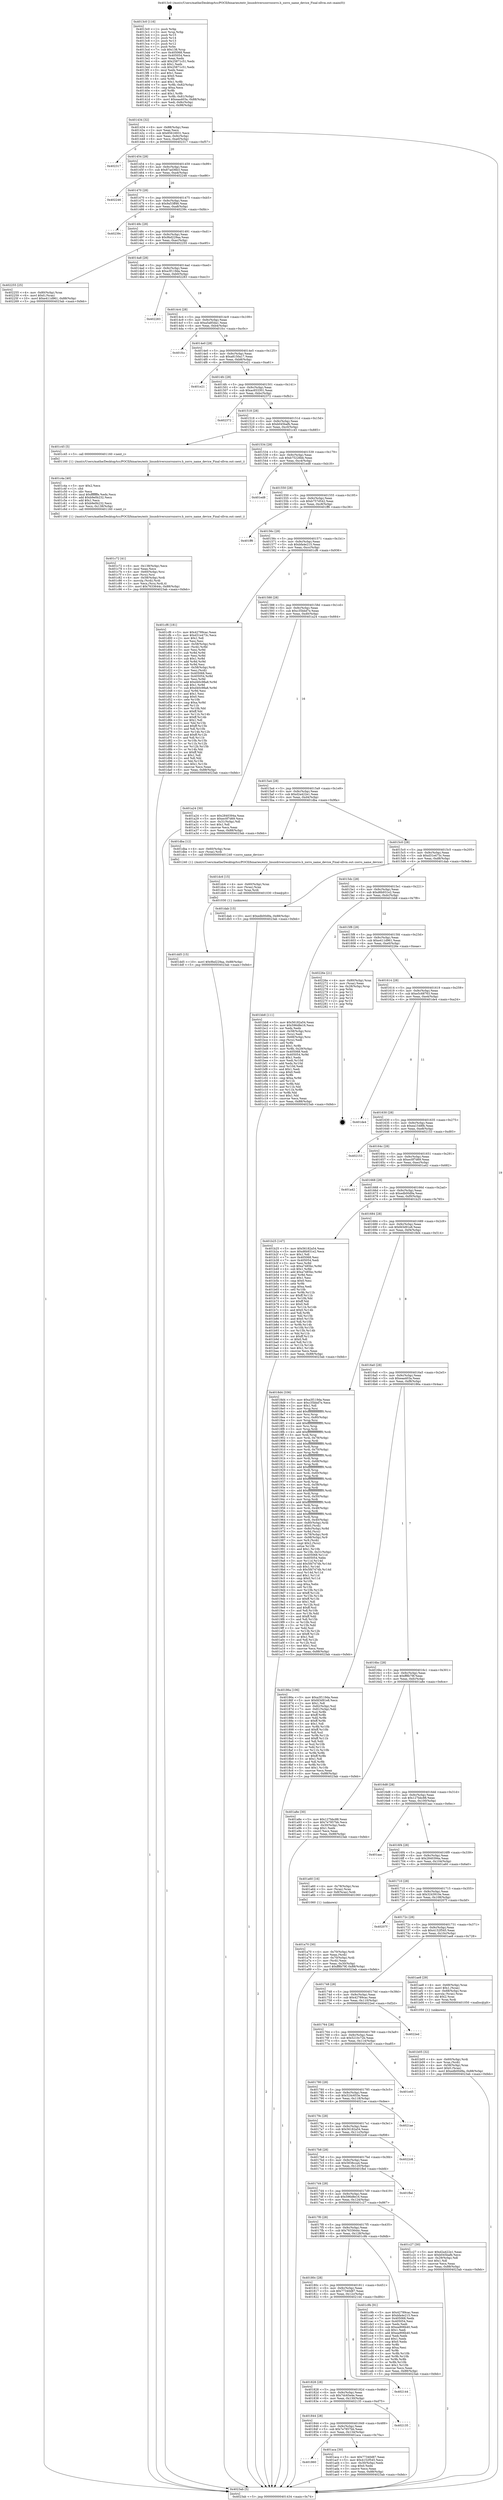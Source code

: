 digraph "0x4013c0" {
  label = "0x4013c0 (/mnt/c/Users/mathe/Desktop/tcc/POCII/binaries/extr_linuxdriverszorrozorro.h_zorro_name_device_Final-ollvm.out::main(0))"
  labelloc = "t"
  node[shape=record]

  Entry [label="",width=0.3,height=0.3,shape=circle,fillcolor=black,style=filled]
  "0x401434" [label="{
     0x401434 [32]\l
     | [instrs]\l
     &nbsp;&nbsp;0x401434 \<+6\>: mov -0x88(%rbp),%eax\l
     &nbsp;&nbsp;0x40143a \<+2\>: mov %eax,%ecx\l
     &nbsp;&nbsp;0x40143c \<+6\>: sub $0x85616931,%ecx\l
     &nbsp;&nbsp;0x401442 \<+6\>: mov %eax,-0x9c(%rbp)\l
     &nbsp;&nbsp;0x401448 \<+6\>: mov %ecx,-0xa0(%rbp)\l
     &nbsp;&nbsp;0x40144e \<+6\>: je 0000000000402317 \<main+0xf57\>\l
  }"]
  "0x402317" [label="{
     0x402317\l
  }", style=dashed]
  "0x401454" [label="{
     0x401454 [28]\l
     | [instrs]\l
     &nbsp;&nbsp;0x401454 \<+5\>: jmp 0000000000401459 \<main+0x99\>\l
     &nbsp;&nbsp;0x401459 \<+6\>: mov -0x9c(%rbp),%eax\l
     &nbsp;&nbsp;0x40145f \<+5\>: sub $0x87ad36b3,%eax\l
     &nbsp;&nbsp;0x401464 \<+6\>: mov %eax,-0xa4(%rbp)\l
     &nbsp;&nbsp;0x40146a \<+6\>: je 0000000000402246 \<main+0xe86\>\l
  }"]
  Exit [label="",width=0.3,height=0.3,shape=circle,fillcolor=black,style=filled,peripheries=2]
  "0x402246" [label="{
     0x402246\l
  }", style=dashed]
  "0x401470" [label="{
     0x401470 [28]\l
     | [instrs]\l
     &nbsp;&nbsp;0x401470 \<+5\>: jmp 0000000000401475 \<main+0xb5\>\l
     &nbsp;&nbsp;0x401475 \<+6\>: mov -0x9c(%rbp),%eax\l
     &nbsp;&nbsp;0x40147b \<+5\>: sub $0x9a53ff46,%eax\l
     &nbsp;&nbsp;0x401480 \<+6\>: mov %eax,-0xa8(%rbp)\l
     &nbsp;&nbsp;0x401486 \<+6\>: je 000000000040239c \<main+0xfdc\>\l
  }"]
  "0x401dd5" [label="{
     0x401dd5 [15]\l
     | [instrs]\l
     &nbsp;&nbsp;0x401dd5 \<+10\>: movl $0x9bd229aa,-0x88(%rbp)\l
     &nbsp;&nbsp;0x401ddf \<+5\>: jmp 00000000004023ab \<main+0xfeb\>\l
  }"]
  "0x40239c" [label="{
     0x40239c\l
  }", style=dashed]
  "0x40148c" [label="{
     0x40148c [28]\l
     | [instrs]\l
     &nbsp;&nbsp;0x40148c \<+5\>: jmp 0000000000401491 \<main+0xd1\>\l
     &nbsp;&nbsp;0x401491 \<+6\>: mov -0x9c(%rbp),%eax\l
     &nbsp;&nbsp;0x401497 \<+5\>: sub $0x9bd229aa,%eax\l
     &nbsp;&nbsp;0x40149c \<+6\>: mov %eax,-0xac(%rbp)\l
     &nbsp;&nbsp;0x4014a2 \<+6\>: je 0000000000402255 \<main+0xe95\>\l
  }"]
  "0x401dc6" [label="{
     0x401dc6 [15]\l
     | [instrs]\l
     &nbsp;&nbsp;0x401dc6 \<+4\>: mov -0x60(%rbp),%rax\l
     &nbsp;&nbsp;0x401dca \<+3\>: mov (%rax),%rax\l
     &nbsp;&nbsp;0x401dcd \<+3\>: mov %rax,%rdi\l
     &nbsp;&nbsp;0x401dd0 \<+5\>: call 0000000000401030 \<free@plt\>\l
     | [calls]\l
     &nbsp;&nbsp;0x401030 \{1\} (unknown)\l
  }"]
  "0x402255" [label="{
     0x402255 [25]\l
     | [instrs]\l
     &nbsp;&nbsp;0x402255 \<+4\>: mov -0x80(%rbp),%rax\l
     &nbsp;&nbsp;0x402259 \<+6\>: movl $0x0,(%rax)\l
     &nbsp;&nbsp;0x40225f \<+10\>: movl $0xe411d961,-0x88(%rbp)\l
     &nbsp;&nbsp;0x402269 \<+5\>: jmp 00000000004023ab \<main+0xfeb\>\l
  }"]
  "0x4014a8" [label="{
     0x4014a8 [28]\l
     | [instrs]\l
     &nbsp;&nbsp;0x4014a8 \<+5\>: jmp 00000000004014ad \<main+0xed\>\l
     &nbsp;&nbsp;0x4014ad \<+6\>: mov -0x9c(%rbp),%eax\l
     &nbsp;&nbsp;0x4014b3 \<+5\>: sub $0xa3f119da,%eax\l
     &nbsp;&nbsp;0x4014b8 \<+6\>: mov %eax,-0xb0(%rbp)\l
     &nbsp;&nbsp;0x4014be \<+6\>: je 0000000000402283 \<main+0xec3\>\l
  }"]
  "0x401c72" [label="{
     0x401c72 [41]\l
     | [instrs]\l
     &nbsp;&nbsp;0x401c72 \<+6\>: mov -0x138(%rbp),%ecx\l
     &nbsp;&nbsp;0x401c78 \<+3\>: imul %eax,%ecx\l
     &nbsp;&nbsp;0x401c7b \<+4\>: mov -0x60(%rbp),%rsi\l
     &nbsp;&nbsp;0x401c7f \<+3\>: mov (%rsi),%rsi\l
     &nbsp;&nbsp;0x401c82 \<+4\>: mov -0x58(%rbp),%rdi\l
     &nbsp;&nbsp;0x401c86 \<+3\>: movslq (%rdi),%rdi\l
     &nbsp;&nbsp;0x401c89 \<+3\>: mov %ecx,(%rsi,%rdi,4)\l
     &nbsp;&nbsp;0x401c8c \<+10\>: movl $0x7633644c,-0x88(%rbp)\l
     &nbsp;&nbsp;0x401c96 \<+5\>: jmp 00000000004023ab \<main+0xfeb\>\l
  }"]
  "0x402283" [label="{
     0x402283\l
  }", style=dashed]
  "0x4014c4" [label="{
     0x4014c4 [28]\l
     | [instrs]\l
     &nbsp;&nbsp;0x4014c4 \<+5\>: jmp 00000000004014c9 \<main+0x109\>\l
     &nbsp;&nbsp;0x4014c9 \<+6\>: mov -0x9c(%rbp),%eax\l
     &nbsp;&nbsp;0x4014cf \<+5\>: sub $0xa5a85da1,%eax\l
     &nbsp;&nbsp;0x4014d4 \<+6\>: mov %eax,-0xb4(%rbp)\l
     &nbsp;&nbsp;0x4014da \<+6\>: je 0000000000401fcc \<main+0xc0c\>\l
  }"]
  "0x401c4a" [label="{
     0x401c4a [40]\l
     | [instrs]\l
     &nbsp;&nbsp;0x401c4a \<+5\>: mov $0x2,%ecx\l
     &nbsp;&nbsp;0x401c4f \<+1\>: cltd\l
     &nbsp;&nbsp;0x401c50 \<+2\>: idiv %ecx\l
     &nbsp;&nbsp;0x401c52 \<+6\>: imul $0xfffffffe,%edx,%ecx\l
     &nbsp;&nbsp;0x401c58 \<+6\>: add $0xb9e0b232,%ecx\l
     &nbsp;&nbsp;0x401c5e \<+3\>: add $0x1,%ecx\l
     &nbsp;&nbsp;0x401c61 \<+6\>: sub $0xb9e0b232,%ecx\l
     &nbsp;&nbsp;0x401c67 \<+6\>: mov %ecx,-0x138(%rbp)\l
     &nbsp;&nbsp;0x401c6d \<+5\>: call 0000000000401160 \<next_i\>\l
     | [calls]\l
     &nbsp;&nbsp;0x401160 \{1\} (/mnt/c/Users/mathe/Desktop/tcc/POCII/binaries/extr_linuxdriverszorrozorro.h_zorro_name_device_Final-ollvm.out::next_i)\l
  }"]
  "0x401fcc" [label="{
     0x401fcc\l
  }", style=dashed]
  "0x4014e0" [label="{
     0x4014e0 [28]\l
     | [instrs]\l
     &nbsp;&nbsp;0x4014e0 \<+5\>: jmp 00000000004014e5 \<main+0x125\>\l
     &nbsp;&nbsp;0x4014e5 \<+6\>: mov -0x9c(%rbp),%eax\l
     &nbsp;&nbsp;0x4014eb \<+5\>: sub $0xa8150a17,%eax\l
     &nbsp;&nbsp;0x4014f0 \<+6\>: mov %eax,-0xb8(%rbp)\l
     &nbsp;&nbsp;0x4014f6 \<+6\>: je 0000000000401e21 \<main+0xa61\>\l
  }"]
  "0x401b05" [label="{
     0x401b05 [32]\l
     | [instrs]\l
     &nbsp;&nbsp;0x401b05 \<+4\>: mov -0x60(%rbp),%rdi\l
     &nbsp;&nbsp;0x401b09 \<+3\>: mov %rax,(%rdi)\l
     &nbsp;&nbsp;0x401b0c \<+4\>: mov -0x58(%rbp),%rax\l
     &nbsp;&nbsp;0x401b10 \<+6\>: movl $0x0,(%rax)\l
     &nbsp;&nbsp;0x401b16 \<+10\>: movl $0xedb00d9a,-0x88(%rbp)\l
     &nbsp;&nbsp;0x401b20 \<+5\>: jmp 00000000004023ab \<main+0xfeb\>\l
  }"]
  "0x401e21" [label="{
     0x401e21\l
  }", style=dashed]
  "0x4014fc" [label="{
     0x4014fc [28]\l
     | [instrs]\l
     &nbsp;&nbsp;0x4014fc \<+5\>: jmp 0000000000401501 \<main+0x141\>\l
     &nbsp;&nbsp;0x401501 \<+6\>: mov -0x9c(%rbp),%eax\l
     &nbsp;&nbsp;0x401507 \<+5\>: sub $0xac653301,%eax\l
     &nbsp;&nbsp;0x40150c \<+6\>: mov %eax,-0xbc(%rbp)\l
     &nbsp;&nbsp;0x401512 \<+6\>: je 0000000000402372 \<main+0xfb2\>\l
  }"]
  "0x401860" [label="{
     0x401860\l
  }", style=dashed]
  "0x402372" [label="{
     0x402372\l
  }", style=dashed]
  "0x401518" [label="{
     0x401518 [28]\l
     | [instrs]\l
     &nbsp;&nbsp;0x401518 \<+5\>: jmp 000000000040151d \<main+0x15d\>\l
     &nbsp;&nbsp;0x40151d \<+6\>: mov -0x9c(%rbp),%eax\l
     &nbsp;&nbsp;0x401523 \<+5\>: sub $0xb045bafb,%eax\l
     &nbsp;&nbsp;0x401528 \<+6\>: mov %eax,-0xc0(%rbp)\l
     &nbsp;&nbsp;0x40152e \<+6\>: je 0000000000401c45 \<main+0x885\>\l
  }"]
  "0x401aca" [label="{
     0x401aca [30]\l
     | [instrs]\l
     &nbsp;&nbsp;0x401aca \<+5\>: mov $0x77340d87,%eax\l
     &nbsp;&nbsp;0x401acf \<+5\>: mov $0x4152f545,%ecx\l
     &nbsp;&nbsp;0x401ad4 \<+3\>: mov -0x30(%rbp),%edx\l
     &nbsp;&nbsp;0x401ad7 \<+3\>: cmp $0x0,%edx\l
     &nbsp;&nbsp;0x401ada \<+3\>: cmove %ecx,%eax\l
     &nbsp;&nbsp;0x401add \<+6\>: mov %eax,-0x88(%rbp)\l
     &nbsp;&nbsp;0x401ae3 \<+5\>: jmp 00000000004023ab \<main+0xfeb\>\l
  }"]
  "0x401c45" [label="{
     0x401c45 [5]\l
     | [instrs]\l
     &nbsp;&nbsp;0x401c45 \<+5\>: call 0000000000401160 \<next_i\>\l
     | [calls]\l
     &nbsp;&nbsp;0x401160 \{1\} (/mnt/c/Users/mathe/Desktop/tcc/POCII/binaries/extr_linuxdriverszorrozorro.h_zorro_name_device_Final-ollvm.out::next_i)\l
  }"]
  "0x401534" [label="{
     0x401534 [28]\l
     | [instrs]\l
     &nbsp;&nbsp;0x401534 \<+5\>: jmp 0000000000401539 \<main+0x179\>\l
     &nbsp;&nbsp;0x401539 \<+6\>: mov -0x9c(%rbp),%eax\l
     &nbsp;&nbsp;0x40153f \<+5\>: sub $0xb75226bb,%eax\l
     &nbsp;&nbsp;0x401544 \<+6\>: mov %eax,-0xc4(%rbp)\l
     &nbsp;&nbsp;0x40154a \<+6\>: je 0000000000401ed8 \<main+0xb18\>\l
  }"]
  "0x401844" [label="{
     0x401844 [28]\l
     | [instrs]\l
     &nbsp;&nbsp;0x401844 \<+5\>: jmp 0000000000401849 \<main+0x489\>\l
     &nbsp;&nbsp;0x401849 \<+6\>: mov -0x9c(%rbp),%eax\l
     &nbsp;&nbsp;0x40184f \<+5\>: sub $0x7e7857bb,%eax\l
     &nbsp;&nbsp;0x401854 \<+6\>: mov %eax,-0x134(%rbp)\l
     &nbsp;&nbsp;0x40185a \<+6\>: je 0000000000401aca \<main+0x70a\>\l
  }"]
  "0x401ed8" [label="{
     0x401ed8\l
  }", style=dashed]
  "0x401550" [label="{
     0x401550 [28]\l
     | [instrs]\l
     &nbsp;&nbsp;0x401550 \<+5\>: jmp 0000000000401555 \<main+0x195\>\l
     &nbsp;&nbsp;0x401555 \<+6\>: mov -0x9c(%rbp),%eax\l
     &nbsp;&nbsp;0x40155b \<+5\>: sub $0xb757d542,%eax\l
     &nbsp;&nbsp;0x401560 \<+6\>: mov %eax,-0xc8(%rbp)\l
     &nbsp;&nbsp;0x401566 \<+6\>: je 0000000000401ff6 \<main+0xc36\>\l
  }"]
  "0x402135" [label="{
     0x402135\l
  }", style=dashed]
  "0x401ff6" [label="{
     0x401ff6\l
  }", style=dashed]
  "0x40156c" [label="{
     0x40156c [28]\l
     | [instrs]\l
     &nbsp;&nbsp;0x40156c \<+5\>: jmp 0000000000401571 \<main+0x1b1\>\l
     &nbsp;&nbsp;0x401571 \<+6\>: mov -0x9c(%rbp),%eax\l
     &nbsp;&nbsp;0x401577 \<+5\>: sub $0xbfa4e215,%eax\l
     &nbsp;&nbsp;0x40157c \<+6\>: mov %eax,-0xcc(%rbp)\l
     &nbsp;&nbsp;0x401582 \<+6\>: je 0000000000401cf6 \<main+0x936\>\l
  }"]
  "0x401828" [label="{
     0x401828 [28]\l
     | [instrs]\l
     &nbsp;&nbsp;0x401828 \<+5\>: jmp 000000000040182d \<main+0x46d\>\l
     &nbsp;&nbsp;0x40182d \<+6\>: mov -0x9c(%rbp),%eax\l
     &nbsp;&nbsp;0x401833 \<+5\>: sub $0x7dc65e4e,%eax\l
     &nbsp;&nbsp;0x401838 \<+6\>: mov %eax,-0x130(%rbp)\l
     &nbsp;&nbsp;0x40183e \<+6\>: je 0000000000402135 \<main+0xd75\>\l
  }"]
  "0x401cf6" [label="{
     0x401cf6 [181]\l
     | [instrs]\l
     &nbsp;&nbsp;0x401cf6 \<+5\>: mov $0x42789cac,%eax\l
     &nbsp;&nbsp;0x401cfb \<+5\>: mov $0xd31e473c,%ecx\l
     &nbsp;&nbsp;0x401d00 \<+2\>: mov $0x1,%dl\l
     &nbsp;&nbsp;0x401d02 \<+2\>: xor %esi,%esi\l
     &nbsp;&nbsp;0x401d04 \<+4\>: mov -0x58(%rbp),%rdi\l
     &nbsp;&nbsp;0x401d08 \<+3\>: mov (%rdi),%r8d\l
     &nbsp;&nbsp;0x401d0b \<+3\>: mov %esi,%r9d\l
     &nbsp;&nbsp;0x401d0e \<+3\>: sub %r8d,%r9d\l
     &nbsp;&nbsp;0x401d11 \<+3\>: mov %esi,%r8d\l
     &nbsp;&nbsp;0x401d14 \<+4\>: sub $0x1,%r8d\l
     &nbsp;&nbsp;0x401d18 \<+3\>: add %r8d,%r9d\l
     &nbsp;&nbsp;0x401d1b \<+3\>: sub %r9d,%esi\l
     &nbsp;&nbsp;0x401d1e \<+4\>: mov -0x58(%rbp),%rdi\l
     &nbsp;&nbsp;0x401d22 \<+2\>: mov %esi,(%rdi)\l
     &nbsp;&nbsp;0x401d24 \<+7\>: mov 0x405068,%esi\l
     &nbsp;&nbsp;0x401d2b \<+8\>: mov 0x405054,%r8d\l
     &nbsp;&nbsp;0x401d33 \<+3\>: mov %esi,%r9d\l
     &nbsp;&nbsp;0x401d36 \<+7\>: add $0xd40c98a8,%r9d\l
     &nbsp;&nbsp;0x401d3d \<+4\>: sub $0x1,%r9d\l
     &nbsp;&nbsp;0x401d41 \<+7\>: sub $0xd40c98a8,%r9d\l
     &nbsp;&nbsp;0x401d48 \<+4\>: imul %r9d,%esi\l
     &nbsp;&nbsp;0x401d4c \<+3\>: and $0x1,%esi\l
     &nbsp;&nbsp;0x401d4f \<+3\>: cmp $0x0,%esi\l
     &nbsp;&nbsp;0x401d52 \<+4\>: sete %r10b\l
     &nbsp;&nbsp;0x401d56 \<+4\>: cmp $0xa,%r8d\l
     &nbsp;&nbsp;0x401d5a \<+4\>: setl %r11b\l
     &nbsp;&nbsp;0x401d5e \<+3\>: mov %r10b,%bl\l
     &nbsp;&nbsp;0x401d61 \<+3\>: xor $0xff,%bl\l
     &nbsp;&nbsp;0x401d64 \<+3\>: mov %r11b,%r14b\l
     &nbsp;&nbsp;0x401d67 \<+4\>: xor $0xff,%r14b\l
     &nbsp;&nbsp;0x401d6b \<+3\>: xor $0x1,%dl\l
     &nbsp;&nbsp;0x401d6e \<+3\>: mov %bl,%r15b\l
     &nbsp;&nbsp;0x401d71 \<+4\>: and $0xff,%r15b\l
     &nbsp;&nbsp;0x401d75 \<+3\>: and %dl,%r10b\l
     &nbsp;&nbsp;0x401d78 \<+3\>: mov %r14b,%r12b\l
     &nbsp;&nbsp;0x401d7b \<+4\>: and $0xff,%r12b\l
     &nbsp;&nbsp;0x401d7f \<+3\>: and %dl,%r11b\l
     &nbsp;&nbsp;0x401d82 \<+3\>: or %r10b,%r15b\l
     &nbsp;&nbsp;0x401d85 \<+3\>: or %r11b,%r12b\l
     &nbsp;&nbsp;0x401d88 \<+3\>: xor %r12b,%r15b\l
     &nbsp;&nbsp;0x401d8b \<+3\>: or %r14b,%bl\l
     &nbsp;&nbsp;0x401d8e \<+3\>: xor $0xff,%bl\l
     &nbsp;&nbsp;0x401d91 \<+3\>: or $0x1,%dl\l
     &nbsp;&nbsp;0x401d94 \<+2\>: and %dl,%bl\l
     &nbsp;&nbsp;0x401d96 \<+3\>: or %bl,%r15b\l
     &nbsp;&nbsp;0x401d99 \<+4\>: test $0x1,%r15b\l
     &nbsp;&nbsp;0x401d9d \<+3\>: cmovne %ecx,%eax\l
     &nbsp;&nbsp;0x401da0 \<+6\>: mov %eax,-0x88(%rbp)\l
     &nbsp;&nbsp;0x401da6 \<+5\>: jmp 00000000004023ab \<main+0xfeb\>\l
  }"]
  "0x401588" [label="{
     0x401588 [28]\l
     | [instrs]\l
     &nbsp;&nbsp;0x401588 \<+5\>: jmp 000000000040158d \<main+0x1cd\>\l
     &nbsp;&nbsp;0x40158d \<+6\>: mov -0x9c(%rbp),%eax\l
     &nbsp;&nbsp;0x401593 \<+5\>: sub $0xc35bbd7e,%eax\l
     &nbsp;&nbsp;0x401598 \<+6\>: mov %eax,-0xd0(%rbp)\l
     &nbsp;&nbsp;0x40159e \<+6\>: je 0000000000401a24 \<main+0x664\>\l
  }"]
  "0x402144" [label="{
     0x402144\l
  }", style=dashed]
  "0x401a24" [label="{
     0x401a24 [30]\l
     | [instrs]\l
     &nbsp;&nbsp;0x401a24 \<+5\>: mov $0x2840394a,%eax\l
     &nbsp;&nbsp;0x401a29 \<+5\>: mov $0xec0f7d69,%ecx\l
     &nbsp;&nbsp;0x401a2e \<+3\>: mov -0x31(%rbp),%dl\l
     &nbsp;&nbsp;0x401a31 \<+3\>: test $0x1,%dl\l
     &nbsp;&nbsp;0x401a34 \<+3\>: cmovne %ecx,%eax\l
     &nbsp;&nbsp;0x401a37 \<+6\>: mov %eax,-0x88(%rbp)\l
     &nbsp;&nbsp;0x401a3d \<+5\>: jmp 00000000004023ab \<main+0xfeb\>\l
  }"]
  "0x4015a4" [label="{
     0x4015a4 [28]\l
     | [instrs]\l
     &nbsp;&nbsp;0x4015a4 \<+5\>: jmp 00000000004015a9 \<main+0x1e9\>\l
     &nbsp;&nbsp;0x4015a9 \<+6\>: mov -0x9c(%rbp),%eax\l
     &nbsp;&nbsp;0x4015af \<+5\>: sub $0xd2a422e1,%eax\l
     &nbsp;&nbsp;0x4015b4 \<+6\>: mov %eax,-0xd4(%rbp)\l
     &nbsp;&nbsp;0x4015ba \<+6\>: je 0000000000401dba \<main+0x9fa\>\l
  }"]
  "0x40180c" [label="{
     0x40180c [28]\l
     | [instrs]\l
     &nbsp;&nbsp;0x40180c \<+5\>: jmp 0000000000401811 \<main+0x451\>\l
     &nbsp;&nbsp;0x401811 \<+6\>: mov -0x9c(%rbp),%eax\l
     &nbsp;&nbsp;0x401817 \<+5\>: sub $0x77340d87,%eax\l
     &nbsp;&nbsp;0x40181c \<+6\>: mov %eax,-0x12c(%rbp)\l
     &nbsp;&nbsp;0x401822 \<+6\>: je 0000000000402144 \<main+0xd84\>\l
  }"]
  "0x401dba" [label="{
     0x401dba [12]\l
     | [instrs]\l
     &nbsp;&nbsp;0x401dba \<+4\>: mov -0x60(%rbp),%rax\l
     &nbsp;&nbsp;0x401dbe \<+3\>: mov (%rax),%rdi\l
     &nbsp;&nbsp;0x401dc1 \<+5\>: call 0000000000401240 \<zorro_name_device\>\l
     | [calls]\l
     &nbsp;&nbsp;0x401240 \{1\} (/mnt/c/Users/mathe/Desktop/tcc/POCII/binaries/extr_linuxdriverszorrozorro.h_zorro_name_device_Final-ollvm.out::zorro_name_device)\l
  }"]
  "0x4015c0" [label="{
     0x4015c0 [28]\l
     | [instrs]\l
     &nbsp;&nbsp;0x4015c0 \<+5\>: jmp 00000000004015c5 \<main+0x205\>\l
     &nbsp;&nbsp;0x4015c5 \<+6\>: mov -0x9c(%rbp),%eax\l
     &nbsp;&nbsp;0x4015cb \<+5\>: sub $0xd31e473c,%eax\l
     &nbsp;&nbsp;0x4015d0 \<+6\>: mov %eax,-0xd8(%rbp)\l
     &nbsp;&nbsp;0x4015d6 \<+6\>: je 0000000000401dab \<main+0x9eb\>\l
  }"]
  "0x401c9b" [label="{
     0x401c9b [91]\l
     | [instrs]\l
     &nbsp;&nbsp;0x401c9b \<+5\>: mov $0x42789cac,%eax\l
     &nbsp;&nbsp;0x401ca0 \<+5\>: mov $0xbfa4e215,%ecx\l
     &nbsp;&nbsp;0x401ca5 \<+7\>: mov 0x405068,%edx\l
     &nbsp;&nbsp;0x401cac \<+7\>: mov 0x405054,%esi\l
     &nbsp;&nbsp;0x401cb3 \<+2\>: mov %edx,%edi\l
     &nbsp;&nbsp;0x401cb5 \<+6\>: sub $0xea906b40,%edi\l
     &nbsp;&nbsp;0x401cbb \<+3\>: sub $0x1,%edi\l
     &nbsp;&nbsp;0x401cbe \<+6\>: add $0xea906b40,%edi\l
     &nbsp;&nbsp;0x401cc4 \<+3\>: imul %edi,%edx\l
     &nbsp;&nbsp;0x401cc7 \<+3\>: and $0x1,%edx\l
     &nbsp;&nbsp;0x401cca \<+3\>: cmp $0x0,%edx\l
     &nbsp;&nbsp;0x401ccd \<+4\>: sete %r8b\l
     &nbsp;&nbsp;0x401cd1 \<+3\>: cmp $0xa,%esi\l
     &nbsp;&nbsp;0x401cd4 \<+4\>: setl %r9b\l
     &nbsp;&nbsp;0x401cd8 \<+3\>: mov %r8b,%r10b\l
     &nbsp;&nbsp;0x401cdb \<+3\>: and %r9b,%r10b\l
     &nbsp;&nbsp;0x401cde \<+3\>: xor %r9b,%r8b\l
     &nbsp;&nbsp;0x401ce1 \<+3\>: or %r8b,%r10b\l
     &nbsp;&nbsp;0x401ce4 \<+4\>: test $0x1,%r10b\l
     &nbsp;&nbsp;0x401ce8 \<+3\>: cmovne %ecx,%eax\l
     &nbsp;&nbsp;0x401ceb \<+6\>: mov %eax,-0x88(%rbp)\l
     &nbsp;&nbsp;0x401cf1 \<+5\>: jmp 00000000004023ab \<main+0xfeb\>\l
  }"]
  "0x401dab" [label="{
     0x401dab [15]\l
     | [instrs]\l
     &nbsp;&nbsp;0x401dab \<+10\>: movl $0xedb00d9a,-0x88(%rbp)\l
     &nbsp;&nbsp;0x401db5 \<+5\>: jmp 00000000004023ab \<main+0xfeb\>\l
  }"]
  "0x4015dc" [label="{
     0x4015dc [28]\l
     | [instrs]\l
     &nbsp;&nbsp;0x4015dc \<+5\>: jmp 00000000004015e1 \<main+0x221\>\l
     &nbsp;&nbsp;0x4015e1 \<+6\>: mov -0x9c(%rbp),%eax\l
     &nbsp;&nbsp;0x4015e7 \<+5\>: sub $0xd6b931e2,%eax\l
     &nbsp;&nbsp;0x4015ec \<+6\>: mov %eax,-0xdc(%rbp)\l
     &nbsp;&nbsp;0x4015f2 \<+6\>: je 0000000000401bb8 \<main+0x7f8\>\l
  }"]
  "0x4017f0" [label="{
     0x4017f0 [28]\l
     | [instrs]\l
     &nbsp;&nbsp;0x4017f0 \<+5\>: jmp 00000000004017f5 \<main+0x435\>\l
     &nbsp;&nbsp;0x4017f5 \<+6\>: mov -0x9c(%rbp),%eax\l
     &nbsp;&nbsp;0x4017fb \<+5\>: sub $0x7633644c,%eax\l
     &nbsp;&nbsp;0x401800 \<+6\>: mov %eax,-0x128(%rbp)\l
     &nbsp;&nbsp;0x401806 \<+6\>: je 0000000000401c9b \<main+0x8db\>\l
  }"]
  "0x401bb8" [label="{
     0x401bb8 [111]\l
     | [instrs]\l
     &nbsp;&nbsp;0x401bb8 \<+5\>: mov $0x56182a54,%eax\l
     &nbsp;&nbsp;0x401bbd \<+5\>: mov $0x596d8e16,%ecx\l
     &nbsp;&nbsp;0x401bc2 \<+2\>: xor %edx,%edx\l
     &nbsp;&nbsp;0x401bc4 \<+4\>: mov -0x58(%rbp),%rsi\l
     &nbsp;&nbsp;0x401bc8 \<+2\>: mov (%rsi),%edi\l
     &nbsp;&nbsp;0x401bca \<+4\>: mov -0x68(%rbp),%rsi\l
     &nbsp;&nbsp;0x401bce \<+2\>: cmp (%rsi),%edi\l
     &nbsp;&nbsp;0x401bd0 \<+4\>: setl %r8b\l
     &nbsp;&nbsp;0x401bd4 \<+4\>: and $0x1,%r8b\l
     &nbsp;&nbsp;0x401bd8 \<+4\>: mov %r8b,-0x29(%rbp)\l
     &nbsp;&nbsp;0x401bdc \<+7\>: mov 0x405068,%edi\l
     &nbsp;&nbsp;0x401be3 \<+8\>: mov 0x405054,%r9d\l
     &nbsp;&nbsp;0x401beb \<+3\>: sub $0x1,%edx\l
     &nbsp;&nbsp;0x401bee \<+3\>: mov %edi,%r10d\l
     &nbsp;&nbsp;0x401bf1 \<+3\>: add %edx,%r10d\l
     &nbsp;&nbsp;0x401bf4 \<+4\>: imul %r10d,%edi\l
     &nbsp;&nbsp;0x401bf8 \<+3\>: and $0x1,%edi\l
     &nbsp;&nbsp;0x401bfb \<+3\>: cmp $0x0,%edi\l
     &nbsp;&nbsp;0x401bfe \<+4\>: sete %r8b\l
     &nbsp;&nbsp;0x401c02 \<+4\>: cmp $0xa,%r9d\l
     &nbsp;&nbsp;0x401c06 \<+4\>: setl %r11b\l
     &nbsp;&nbsp;0x401c0a \<+3\>: mov %r8b,%bl\l
     &nbsp;&nbsp;0x401c0d \<+3\>: and %r11b,%bl\l
     &nbsp;&nbsp;0x401c10 \<+3\>: xor %r11b,%r8b\l
     &nbsp;&nbsp;0x401c13 \<+3\>: or %r8b,%bl\l
     &nbsp;&nbsp;0x401c16 \<+3\>: test $0x1,%bl\l
     &nbsp;&nbsp;0x401c19 \<+3\>: cmovne %ecx,%eax\l
     &nbsp;&nbsp;0x401c1c \<+6\>: mov %eax,-0x88(%rbp)\l
     &nbsp;&nbsp;0x401c22 \<+5\>: jmp 00000000004023ab \<main+0xfeb\>\l
  }"]
  "0x4015f8" [label="{
     0x4015f8 [28]\l
     | [instrs]\l
     &nbsp;&nbsp;0x4015f8 \<+5\>: jmp 00000000004015fd \<main+0x23d\>\l
     &nbsp;&nbsp;0x4015fd \<+6\>: mov -0x9c(%rbp),%eax\l
     &nbsp;&nbsp;0x401603 \<+5\>: sub $0xe411d961,%eax\l
     &nbsp;&nbsp;0x401608 \<+6\>: mov %eax,-0xe0(%rbp)\l
     &nbsp;&nbsp;0x40160e \<+6\>: je 000000000040226e \<main+0xeae\>\l
  }"]
  "0x401c27" [label="{
     0x401c27 [30]\l
     | [instrs]\l
     &nbsp;&nbsp;0x401c27 \<+5\>: mov $0xd2a422e1,%eax\l
     &nbsp;&nbsp;0x401c2c \<+5\>: mov $0xb045bafb,%ecx\l
     &nbsp;&nbsp;0x401c31 \<+3\>: mov -0x29(%rbp),%dl\l
     &nbsp;&nbsp;0x401c34 \<+3\>: test $0x1,%dl\l
     &nbsp;&nbsp;0x401c37 \<+3\>: cmovne %ecx,%eax\l
     &nbsp;&nbsp;0x401c3a \<+6\>: mov %eax,-0x88(%rbp)\l
     &nbsp;&nbsp;0x401c40 \<+5\>: jmp 00000000004023ab \<main+0xfeb\>\l
  }"]
  "0x40226e" [label="{
     0x40226e [21]\l
     | [instrs]\l
     &nbsp;&nbsp;0x40226e \<+4\>: mov -0x80(%rbp),%rax\l
     &nbsp;&nbsp;0x402272 \<+2\>: mov (%rax),%eax\l
     &nbsp;&nbsp;0x402274 \<+4\>: lea -0x28(%rbp),%rsp\l
     &nbsp;&nbsp;0x402278 \<+1\>: pop %rbx\l
     &nbsp;&nbsp;0x402279 \<+2\>: pop %r12\l
     &nbsp;&nbsp;0x40227b \<+2\>: pop %r13\l
     &nbsp;&nbsp;0x40227d \<+2\>: pop %r14\l
     &nbsp;&nbsp;0x40227f \<+2\>: pop %r15\l
     &nbsp;&nbsp;0x402281 \<+1\>: pop %rbp\l
     &nbsp;&nbsp;0x402282 \<+1\>: ret\l
  }"]
  "0x401614" [label="{
     0x401614 [28]\l
     | [instrs]\l
     &nbsp;&nbsp;0x401614 \<+5\>: jmp 0000000000401619 \<main+0x259\>\l
     &nbsp;&nbsp;0x401619 \<+6\>: mov -0x9c(%rbp),%eax\l
     &nbsp;&nbsp;0x40161f \<+5\>: sub $0xe5c68763,%eax\l
     &nbsp;&nbsp;0x401624 \<+6\>: mov %eax,-0xe4(%rbp)\l
     &nbsp;&nbsp;0x40162a \<+6\>: je 0000000000401de4 \<main+0xa24\>\l
  }"]
  "0x4017d4" [label="{
     0x4017d4 [28]\l
     | [instrs]\l
     &nbsp;&nbsp;0x4017d4 \<+5\>: jmp 00000000004017d9 \<main+0x419\>\l
     &nbsp;&nbsp;0x4017d9 \<+6\>: mov -0x9c(%rbp),%eax\l
     &nbsp;&nbsp;0x4017df \<+5\>: sub $0x596d8e16,%eax\l
     &nbsp;&nbsp;0x4017e4 \<+6\>: mov %eax,-0x124(%rbp)\l
     &nbsp;&nbsp;0x4017ea \<+6\>: je 0000000000401c27 \<main+0x867\>\l
  }"]
  "0x401de4" [label="{
     0x401de4\l
  }", style=dashed]
  "0x401630" [label="{
     0x401630 [28]\l
     | [instrs]\l
     &nbsp;&nbsp;0x401630 \<+5\>: jmp 0000000000401635 \<main+0x275\>\l
     &nbsp;&nbsp;0x401635 \<+6\>: mov -0x9c(%rbp),%eax\l
     &nbsp;&nbsp;0x40163b \<+5\>: sub $0xea1548fb,%eax\l
     &nbsp;&nbsp;0x401640 \<+6\>: mov %eax,-0xe8(%rbp)\l
     &nbsp;&nbsp;0x401646 \<+6\>: je 0000000000402153 \<main+0xd93\>\l
  }"]
  "0x401fbd" [label="{
     0x401fbd\l
  }", style=dashed]
  "0x402153" [label="{
     0x402153\l
  }", style=dashed]
  "0x40164c" [label="{
     0x40164c [28]\l
     | [instrs]\l
     &nbsp;&nbsp;0x40164c \<+5\>: jmp 0000000000401651 \<main+0x291\>\l
     &nbsp;&nbsp;0x401651 \<+6\>: mov -0x9c(%rbp),%eax\l
     &nbsp;&nbsp;0x401657 \<+5\>: sub $0xec0f7d69,%eax\l
     &nbsp;&nbsp;0x40165c \<+6\>: mov %eax,-0xec(%rbp)\l
     &nbsp;&nbsp;0x401662 \<+6\>: je 0000000000401a42 \<main+0x682\>\l
  }"]
  "0x4017b8" [label="{
     0x4017b8 [28]\l
     | [instrs]\l
     &nbsp;&nbsp;0x4017b8 \<+5\>: jmp 00000000004017bd \<main+0x3fd\>\l
     &nbsp;&nbsp;0x4017bd \<+6\>: mov -0x9c(%rbp),%eax\l
     &nbsp;&nbsp;0x4017c3 \<+5\>: sub $0x5838cca4,%eax\l
     &nbsp;&nbsp;0x4017c8 \<+6\>: mov %eax,-0x120(%rbp)\l
     &nbsp;&nbsp;0x4017ce \<+6\>: je 0000000000401fbd \<main+0xbfd\>\l
  }"]
  "0x401a42" [label="{
     0x401a42\l
  }", style=dashed]
  "0x401668" [label="{
     0x401668 [28]\l
     | [instrs]\l
     &nbsp;&nbsp;0x401668 \<+5\>: jmp 000000000040166d \<main+0x2ad\>\l
     &nbsp;&nbsp;0x40166d \<+6\>: mov -0x9c(%rbp),%eax\l
     &nbsp;&nbsp;0x401673 \<+5\>: sub $0xedb00d9a,%eax\l
     &nbsp;&nbsp;0x401678 \<+6\>: mov %eax,-0xf0(%rbp)\l
     &nbsp;&nbsp;0x40167e \<+6\>: je 0000000000401b25 \<main+0x765\>\l
  }"]
  "0x4022c8" [label="{
     0x4022c8\l
  }", style=dashed]
  "0x401b25" [label="{
     0x401b25 [147]\l
     | [instrs]\l
     &nbsp;&nbsp;0x401b25 \<+5\>: mov $0x56182a54,%eax\l
     &nbsp;&nbsp;0x401b2a \<+5\>: mov $0xd6b931e2,%ecx\l
     &nbsp;&nbsp;0x401b2f \<+2\>: mov $0x1,%dl\l
     &nbsp;&nbsp;0x401b31 \<+7\>: mov 0x405068,%esi\l
     &nbsp;&nbsp;0x401b38 \<+7\>: mov 0x405054,%edi\l
     &nbsp;&nbsp;0x401b3f \<+3\>: mov %esi,%r8d\l
     &nbsp;&nbsp;0x401b42 \<+7\>: sub $0xa7485bc,%r8d\l
     &nbsp;&nbsp;0x401b49 \<+4\>: sub $0x1,%r8d\l
     &nbsp;&nbsp;0x401b4d \<+7\>: add $0xa7485bc,%r8d\l
     &nbsp;&nbsp;0x401b54 \<+4\>: imul %r8d,%esi\l
     &nbsp;&nbsp;0x401b58 \<+3\>: and $0x1,%esi\l
     &nbsp;&nbsp;0x401b5b \<+3\>: cmp $0x0,%esi\l
     &nbsp;&nbsp;0x401b5e \<+4\>: sete %r9b\l
     &nbsp;&nbsp;0x401b62 \<+3\>: cmp $0xa,%edi\l
     &nbsp;&nbsp;0x401b65 \<+4\>: setl %r10b\l
     &nbsp;&nbsp;0x401b69 \<+3\>: mov %r9b,%r11b\l
     &nbsp;&nbsp;0x401b6c \<+4\>: xor $0xff,%r11b\l
     &nbsp;&nbsp;0x401b70 \<+3\>: mov %r10b,%bl\l
     &nbsp;&nbsp;0x401b73 \<+3\>: xor $0xff,%bl\l
     &nbsp;&nbsp;0x401b76 \<+3\>: xor $0x0,%dl\l
     &nbsp;&nbsp;0x401b79 \<+3\>: mov %r11b,%r14b\l
     &nbsp;&nbsp;0x401b7c \<+4\>: and $0x0,%r14b\l
     &nbsp;&nbsp;0x401b80 \<+3\>: and %dl,%r9b\l
     &nbsp;&nbsp;0x401b83 \<+3\>: mov %bl,%r15b\l
     &nbsp;&nbsp;0x401b86 \<+4\>: and $0x0,%r15b\l
     &nbsp;&nbsp;0x401b8a \<+3\>: and %dl,%r10b\l
     &nbsp;&nbsp;0x401b8d \<+3\>: or %r9b,%r14b\l
     &nbsp;&nbsp;0x401b90 \<+3\>: or %r10b,%r15b\l
     &nbsp;&nbsp;0x401b93 \<+3\>: xor %r15b,%r14b\l
     &nbsp;&nbsp;0x401b96 \<+3\>: or %bl,%r11b\l
     &nbsp;&nbsp;0x401b99 \<+4\>: xor $0xff,%r11b\l
     &nbsp;&nbsp;0x401b9d \<+3\>: or $0x0,%dl\l
     &nbsp;&nbsp;0x401ba0 \<+3\>: and %dl,%r11b\l
     &nbsp;&nbsp;0x401ba3 \<+3\>: or %r11b,%r14b\l
     &nbsp;&nbsp;0x401ba6 \<+4\>: test $0x1,%r14b\l
     &nbsp;&nbsp;0x401baa \<+3\>: cmovne %ecx,%eax\l
     &nbsp;&nbsp;0x401bad \<+6\>: mov %eax,-0x88(%rbp)\l
     &nbsp;&nbsp;0x401bb3 \<+5\>: jmp 00000000004023ab \<main+0xfeb\>\l
  }"]
  "0x401684" [label="{
     0x401684 [28]\l
     | [instrs]\l
     &nbsp;&nbsp;0x401684 \<+5\>: jmp 0000000000401689 \<main+0x2c9\>\l
     &nbsp;&nbsp;0x401689 \<+6\>: mov -0x9c(%rbp),%eax\l
     &nbsp;&nbsp;0x40168f \<+5\>: sub $0xfd3d91e8,%eax\l
     &nbsp;&nbsp;0x401694 \<+6\>: mov %eax,-0xf4(%rbp)\l
     &nbsp;&nbsp;0x40169a \<+6\>: je 00000000004018d4 \<main+0x514\>\l
  }"]
  "0x40179c" [label="{
     0x40179c [28]\l
     | [instrs]\l
     &nbsp;&nbsp;0x40179c \<+5\>: jmp 00000000004017a1 \<main+0x3e1\>\l
     &nbsp;&nbsp;0x4017a1 \<+6\>: mov -0x9c(%rbp),%eax\l
     &nbsp;&nbsp;0x4017a7 \<+5\>: sub $0x56182a54,%eax\l
     &nbsp;&nbsp;0x4017ac \<+6\>: mov %eax,-0x11c(%rbp)\l
     &nbsp;&nbsp;0x4017b2 \<+6\>: je 00000000004022c8 \<main+0xf08\>\l
  }"]
  "0x4018d4" [label="{
     0x4018d4 [336]\l
     | [instrs]\l
     &nbsp;&nbsp;0x4018d4 \<+5\>: mov $0xa3f119da,%eax\l
     &nbsp;&nbsp;0x4018d9 \<+5\>: mov $0xc35bbd7e,%ecx\l
     &nbsp;&nbsp;0x4018de \<+2\>: mov $0x1,%dl\l
     &nbsp;&nbsp;0x4018e0 \<+3\>: mov %rsp,%rsi\l
     &nbsp;&nbsp;0x4018e3 \<+4\>: add $0xfffffffffffffff0,%rsi\l
     &nbsp;&nbsp;0x4018e7 \<+3\>: mov %rsi,%rsp\l
     &nbsp;&nbsp;0x4018ea \<+4\>: mov %rsi,-0x80(%rbp)\l
     &nbsp;&nbsp;0x4018ee \<+3\>: mov %rsp,%rsi\l
     &nbsp;&nbsp;0x4018f1 \<+4\>: add $0xfffffffffffffff0,%rsi\l
     &nbsp;&nbsp;0x4018f5 \<+3\>: mov %rsi,%rsp\l
     &nbsp;&nbsp;0x4018f8 \<+3\>: mov %rsp,%rdi\l
     &nbsp;&nbsp;0x4018fb \<+4\>: add $0xfffffffffffffff0,%rdi\l
     &nbsp;&nbsp;0x4018ff \<+3\>: mov %rdi,%rsp\l
     &nbsp;&nbsp;0x401902 \<+4\>: mov %rdi,-0x78(%rbp)\l
     &nbsp;&nbsp;0x401906 \<+3\>: mov %rsp,%rdi\l
     &nbsp;&nbsp;0x401909 \<+4\>: add $0xfffffffffffffff0,%rdi\l
     &nbsp;&nbsp;0x40190d \<+3\>: mov %rdi,%rsp\l
     &nbsp;&nbsp;0x401910 \<+4\>: mov %rdi,-0x70(%rbp)\l
     &nbsp;&nbsp;0x401914 \<+3\>: mov %rsp,%rdi\l
     &nbsp;&nbsp;0x401917 \<+4\>: add $0xfffffffffffffff0,%rdi\l
     &nbsp;&nbsp;0x40191b \<+3\>: mov %rdi,%rsp\l
     &nbsp;&nbsp;0x40191e \<+4\>: mov %rdi,-0x68(%rbp)\l
     &nbsp;&nbsp;0x401922 \<+3\>: mov %rsp,%rdi\l
     &nbsp;&nbsp;0x401925 \<+4\>: add $0xfffffffffffffff0,%rdi\l
     &nbsp;&nbsp;0x401929 \<+3\>: mov %rdi,%rsp\l
     &nbsp;&nbsp;0x40192c \<+4\>: mov %rdi,-0x60(%rbp)\l
     &nbsp;&nbsp;0x401930 \<+3\>: mov %rsp,%rdi\l
     &nbsp;&nbsp;0x401933 \<+4\>: add $0xfffffffffffffff0,%rdi\l
     &nbsp;&nbsp;0x401937 \<+3\>: mov %rdi,%rsp\l
     &nbsp;&nbsp;0x40193a \<+4\>: mov %rdi,-0x58(%rbp)\l
     &nbsp;&nbsp;0x40193e \<+3\>: mov %rsp,%rdi\l
     &nbsp;&nbsp;0x401941 \<+4\>: add $0xfffffffffffffff0,%rdi\l
     &nbsp;&nbsp;0x401945 \<+3\>: mov %rdi,%rsp\l
     &nbsp;&nbsp;0x401948 \<+4\>: mov %rdi,-0x50(%rbp)\l
     &nbsp;&nbsp;0x40194c \<+3\>: mov %rsp,%rdi\l
     &nbsp;&nbsp;0x40194f \<+4\>: add $0xfffffffffffffff0,%rdi\l
     &nbsp;&nbsp;0x401953 \<+3\>: mov %rdi,%rsp\l
     &nbsp;&nbsp;0x401956 \<+4\>: mov %rdi,-0x48(%rbp)\l
     &nbsp;&nbsp;0x40195a \<+3\>: mov %rsp,%rdi\l
     &nbsp;&nbsp;0x40195d \<+4\>: add $0xfffffffffffffff0,%rdi\l
     &nbsp;&nbsp;0x401961 \<+3\>: mov %rdi,%rsp\l
     &nbsp;&nbsp;0x401964 \<+4\>: mov %rdi,-0x40(%rbp)\l
     &nbsp;&nbsp;0x401968 \<+4\>: mov -0x80(%rbp),%rdi\l
     &nbsp;&nbsp;0x40196c \<+6\>: movl $0x0,(%rdi)\l
     &nbsp;&nbsp;0x401972 \<+7\>: mov -0x8c(%rbp),%r8d\l
     &nbsp;&nbsp;0x401979 \<+3\>: mov %r8d,(%rsi)\l
     &nbsp;&nbsp;0x40197c \<+4\>: mov -0x78(%rbp),%rdi\l
     &nbsp;&nbsp;0x401980 \<+7\>: mov -0x98(%rbp),%r9\l
     &nbsp;&nbsp;0x401987 \<+3\>: mov %r9,(%rdi)\l
     &nbsp;&nbsp;0x40198a \<+3\>: cmpl $0x2,(%rsi)\l
     &nbsp;&nbsp;0x40198d \<+4\>: setne %r10b\l
     &nbsp;&nbsp;0x401991 \<+4\>: and $0x1,%r10b\l
     &nbsp;&nbsp;0x401995 \<+4\>: mov %r10b,-0x31(%rbp)\l
     &nbsp;&nbsp;0x401999 \<+8\>: mov 0x405068,%r11d\l
     &nbsp;&nbsp;0x4019a1 \<+7\>: mov 0x405054,%ebx\l
     &nbsp;&nbsp;0x4019a8 \<+3\>: mov %r11d,%r14d\l
     &nbsp;&nbsp;0x4019ab \<+7\>: add $0x5fd747db,%r14d\l
     &nbsp;&nbsp;0x4019b2 \<+4\>: sub $0x1,%r14d\l
     &nbsp;&nbsp;0x4019b6 \<+7\>: sub $0x5fd747db,%r14d\l
     &nbsp;&nbsp;0x4019bd \<+4\>: imul %r14d,%r11d\l
     &nbsp;&nbsp;0x4019c1 \<+4\>: and $0x1,%r11d\l
     &nbsp;&nbsp;0x4019c5 \<+4\>: cmp $0x0,%r11d\l
     &nbsp;&nbsp;0x4019c9 \<+4\>: sete %r10b\l
     &nbsp;&nbsp;0x4019cd \<+3\>: cmp $0xa,%ebx\l
     &nbsp;&nbsp;0x4019d0 \<+4\>: setl %r15b\l
     &nbsp;&nbsp;0x4019d4 \<+3\>: mov %r10b,%r12b\l
     &nbsp;&nbsp;0x4019d7 \<+4\>: xor $0xff,%r12b\l
     &nbsp;&nbsp;0x4019db \<+3\>: mov %r15b,%r13b\l
     &nbsp;&nbsp;0x4019de \<+4\>: xor $0xff,%r13b\l
     &nbsp;&nbsp;0x4019e2 \<+3\>: xor $0x1,%dl\l
     &nbsp;&nbsp;0x4019e5 \<+3\>: mov %r12b,%sil\l
     &nbsp;&nbsp;0x4019e8 \<+4\>: and $0xff,%sil\l
     &nbsp;&nbsp;0x4019ec \<+3\>: and %dl,%r10b\l
     &nbsp;&nbsp;0x4019ef \<+3\>: mov %r13b,%dil\l
     &nbsp;&nbsp;0x4019f2 \<+4\>: and $0xff,%dil\l
     &nbsp;&nbsp;0x4019f6 \<+3\>: and %dl,%r15b\l
     &nbsp;&nbsp;0x4019f9 \<+3\>: or %r10b,%sil\l
     &nbsp;&nbsp;0x4019fc \<+3\>: or %r15b,%dil\l
     &nbsp;&nbsp;0x4019ff \<+3\>: xor %dil,%sil\l
     &nbsp;&nbsp;0x401a02 \<+3\>: or %r13b,%r12b\l
     &nbsp;&nbsp;0x401a05 \<+4\>: xor $0xff,%r12b\l
     &nbsp;&nbsp;0x401a09 \<+3\>: or $0x1,%dl\l
     &nbsp;&nbsp;0x401a0c \<+3\>: and %dl,%r12b\l
     &nbsp;&nbsp;0x401a0f \<+3\>: or %r12b,%sil\l
     &nbsp;&nbsp;0x401a12 \<+4\>: test $0x1,%sil\l
     &nbsp;&nbsp;0x401a16 \<+3\>: cmovne %ecx,%eax\l
     &nbsp;&nbsp;0x401a19 \<+6\>: mov %eax,-0x88(%rbp)\l
     &nbsp;&nbsp;0x401a1f \<+5\>: jmp 00000000004023ab \<main+0xfeb\>\l
  }"]
  "0x4016a0" [label="{
     0x4016a0 [28]\l
     | [instrs]\l
     &nbsp;&nbsp;0x4016a0 \<+5\>: jmp 00000000004016a5 \<main+0x2e5\>\l
     &nbsp;&nbsp;0x4016a5 \<+6\>: mov -0x9c(%rbp),%eax\l
     &nbsp;&nbsp;0x4016ab \<+5\>: sub $0xeaa403a,%eax\l
     &nbsp;&nbsp;0x4016b0 \<+6\>: mov %eax,-0xf8(%rbp)\l
     &nbsp;&nbsp;0x4016b6 \<+6\>: je 000000000040186a \<main+0x4aa\>\l
  }"]
  "0x4021ae" [label="{
     0x4021ae\l
  }", style=dashed]
  "0x40186a" [label="{
     0x40186a [106]\l
     | [instrs]\l
     &nbsp;&nbsp;0x40186a \<+5\>: mov $0xa3f119da,%eax\l
     &nbsp;&nbsp;0x40186f \<+5\>: mov $0xfd3d91e8,%ecx\l
     &nbsp;&nbsp;0x401874 \<+2\>: mov $0x1,%dl\l
     &nbsp;&nbsp;0x401876 \<+7\>: mov -0x82(%rbp),%sil\l
     &nbsp;&nbsp;0x40187d \<+7\>: mov -0x81(%rbp),%dil\l
     &nbsp;&nbsp;0x401884 \<+3\>: mov %sil,%r8b\l
     &nbsp;&nbsp;0x401887 \<+4\>: xor $0xff,%r8b\l
     &nbsp;&nbsp;0x40188b \<+3\>: mov %dil,%r9b\l
     &nbsp;&nbsp;0x40188e \<+4\>: xor $0xff,%r9b\l
     &nbsp;&nbsp;0x401892 \<+3\>: xor $0x1,%dl\l
     &nbsp;&nbsp;0x401895 \<+3\>: mov %r8b,%r10b\l
     &nbsp;&nbsp;0x401898 \<+4\>: and $0xff,%r10b\l
     &nbsp;&nbsp;0x40189c \<+3\>: and %dl,%sil\l
     &nbsp;&nbsp;0x40189f \<+3\>: mov %r9b,%r11b\l
     &nbsp;&nbsp;0x4018a2 \<+4\>: and $0xff,%r11b\l
     &nbsp;&nbsp;0x4018a6 \<+3\>: and %dl,%dil\l
     &nbsp;&nbsp;0x4018a9 \<+3\>: or %sil,%r10b\l
     &nbsp;&nbsp;0x4018ac \<+3\>: or %dil,%r11b\l
     &nbsp;&nbsp;0x4018af \<+3\>: xor %r11b,%r10b\l
     &nbsp;&nbsp;0x4018b2 \<+3\>: or %r9b,%r8b\l
     &nbsp;&nbsp;0x4018b5 \<+4\>: xor $0xff,%r8b\l
     &nbsp;&nbsp;0x4018b9 \<+3\>: or $0x1,%dl\l
     &nbsp;&nbsp;0x4018bc \<+3\>: and %dl,%r8b\l
     &nbsp;&nbsp;0x4018bf \<+3\>: or %r8b,%r10b\l
     &nbsp;&nbsp;0x4018c2 \<+4\>: test $0x1,%r10b\l
     &nbsp;&nbsp;0x4018c6 \<+3\>: cmovne %ecx,%eax\l
     &nbsp;&nbsp;0x4018c9 \<+6\>: mov %eax,-0x88(%rbp)\l
     &nbsp;&nbsp;0x4018cf \<+5\>: jmp 00000000004023ab \<main+0xfeb\>\l
  }"]
  "0x4016bc" [label="{
     0x4016bc [28]\l
     | [instrs]\l
     &nbsp;&nbsp;0x4016bc \<+5\>: jmp 00000000004016c1 \<main+0x301\>\l
     &nbsp;&nbsp;0x4016c1 \<+6\>: mov -0x9c(%rbp),%eax\l
     &nbsp;&nbsp;0x4016c7 \<+5\>: sub $0xff8b79f,%eax\l
     &nbsp;&nbsp;0x4016cc \<+6\>: mov %eax,-0xfc(%rbp)\l
     &nbsp;&nbsp;0x4016d2 \<+6\>: je 0000000000401a8e \<main+0x6ce\>\l
  }"]
  "0x4023ab" [label="{
     0x4023ab [5]\l
     | [instrs]\l
     &nbsp;&nbsp;0x4023ab \<+5\>: jmp 0000000000401434 \<main+0x74\>\l
  }"]
  "0x4013c0" [label="{
     0x4013c0 [116]\l
     | [instrs]\l
     &nbsp;&nbsp;0x4013c0 \<+1\>: push %rbp\l
     &nbsp;&nbsp;0x4013c1 \<+3\>: mov %rsp,%rbp\l
     &nbsp;&nbsp;0x4013c4 \<+2\>: push %r15\l
     &nbsp;&nbsp;0x4013c6 \<+2\>: push %r14\l
     &nbsp;&nbsp;0x4013c8 \<+2\>: push %r13\l
     &nbsp;&nbsp;0x4013ca \<+2\>: push %r12\l
     &nbsp;&nbsp;0x4013cc \<+1\>: push %rbx\l
     &nbsp;&nbsp;0x4013cd \<+7\>: sub $0x138,%rsp\l
     &nbsp;&nbsp;0x4013d4 \<+7\>: mov 0x405068,%eax\l
     &nbsp;&nbsp;0x4013db \<+7\>: mov 0x405054,%ecx\l
     &nbsp;&nbsp;0x4013e2 \<+2\>: mov %eax,%edx\l
     &nbsp;&nbsp;0x4013e4 \<+6\>: add $0x25871c51,%edx\l
     &nbsp;&nbsp;0x4013ea \<+3\>: sub $0x1,%edx\l
     &nbsp;&nbsp;0x4013ed \<+6\>: sub $0x25871c51,%edx\l
     &nbsp;&nbsp;0x4013f3 \<+3\>: imul %edx,%eax\l
     &nbsp;&nbsp;0x4013f6 \<+3\>: and $0x1,%eax\l
     &nbsp;&nbsp;0x4013f9 \<+3\>: cmp $0x0,%eax\l
     &nbsp;&nbsp;0x4013fc \<+4\>: sete %r8b\l
     &nbsp;&nbsp;0x401400 \<+4\>: and $0x1,%r8b\l
     &nbsp;&nbsp;0x401404 \<+7\>: mov %r8b,-0x82(%rbp)\l
     &nbsp;&nbsp;0x40140b \<+3\>: cmp $0xa,%ecx\l
     &nbsp;&nbsp;0x40140e \<+4\>: setl %r8b\l
     &nbsp;&nbsp;0x401412 \<+4\>: and $0x1,%r8b\l
     &nbsp;&nbsp;0x401416 \<+7\>: mov %r8b,-0x81(%rbp)\l
     &nbsp;&nbsp;0x40141d \<+10\>: movl $0xeaa403a,-0x88(%rbp)\l
     &nbsp;&nbsp;0x401427 \<+6\>: mov %edi,-0x8c(%rbp)\l
     &nbsp;&nbsp;0x40142d \<+7\>: mov %rsi,-0x98(%rbp)\l
  }"]
  "0x401780" [label="{
     0x401780 [28]\l
     | [instrs]\l
     &nbsp;&nbsp;0x401780 \<+5\>: jmp 0000000000401785 \<main+0x3c5\>\l
     &nbsp;&nbsp;0x401785 \<+6\>: mov -0x9c(%rbp),%eax\l
     &nbsp;&nbsp;0x40178b \<+5\>: sub $0x524c653e,%eax\l
     &nbsp;&nbsp;0x401790 \<+6\>: mov %eax,-0x118(%rbp)\l
     &nbsp;&nbsp;0x401796 \<+6\>: je 00000000004021ae \<main+0xdee\>\l
  }"]
  "0x401e45" [label="{
     0x401e45\l
  }", style=dashed]
  "0x401a8e" [label="{
     0x401a8e [30]\l
     | [instrs]\l
     &nbsp;&nbsp;0x401a8e \<+5\>: mov $0x127bbc88,%eax\l
     &nbsp;&nbsp;0x401a93 \<+5\>: mov $0x7e7857bb,%ecx\l
     &nbsp;&nbsp;0x401a98 \<+3\>: mov -0x30(%rbp),%edx\l
     &nbsp;&nbsp;0x401a9b \<+3\>: cmp $0x1,%edx\l
     &nbsp;&nbsp;0x401a9e \<+3\>: cmovl %ecx,%eax\l
     &nbsp;&nbsp;0x401aa1 \<+6\>: mov %eax,-0x88(%rbp)\l
     &nbsp;&nbsp;0x401aa7 \<+5\>: jmp 00000000004023ab \<main+0xfeb\>\l
  }"]
  "0x4016d8" [label="{
     0x4016d8 [28]\l
     | [instrs]\l
     &nbsp;&nbsp;0x4016d8 \<+5\>: jmp 00000000004016dd \<main+0x31d\>\l
     &nbsp;&nbsp;0x4016dd \<+6\>: mov -0x9c(%rbp),%eax\l
     &nbsp;&nbsp;0x4016e3 \<+5\>: sub $0x127bbc88,%eax\l
     &nbsp;&nbsp;0x4016e8 \<+6\>: mov %eax,-0x100(%rbp)\l
     &nbsp;&nbsp;0x4016ee \<+6\>: je 0000000000401aac \<main+0x6ec\>\l
  }"]
  "0x401764" [label="{
     0x401764 [28]\l
     | [instrs]\l
     &nbsp;&nbsp;0x401764 \<+5\>: jmp 0000000000401769 \<main+0x3a9\>\l
     &nbsp;&nbsp;0x401769 \<+6\>: mov -0x9c(%rbp),%eax\l
     &nbsp;&nbsp;0x40176f \<+5\>: sub $0x5210c72b,%eax\l
     &nbsp;&nbsp;0x401774 \<+6\>: mov %eax,-0x114(%rbp)\l
     &nbsp;&nbsp;0x40177a \<+6\>: je 0000000000401e45 \<main+0xa85\>\l
  }"]
  "0x401aac" [label="{
     0x401aac\l
  }", style=dashed]
  "0x4016f4" [label="{
     0x4016f4 [28]\l
     | [instrs]\l
     &nbsp;&nbsp;0x4016f4 \<+5\>: jmp 00000000004016f9 \<main+0x339\>\l
     &nbsp;&nbsp;0x4016f9 \<+6\>: mov -0x9c(%rbp),%eax\l
     &nbsp;&nbsp;0x4016ff \<+5\>: sub $0x2840394a,%eax\l
     &nbsp;&nbsp;0x401704 \<+6\>: mov %eax,-0x104(%rbp)\l
     &nbsp;&nbsp;0x40170a \<+6\>: je 0000000000401a60 \<main+0x6a0\>\l
  }"]
  "0x4022ed" [label="{
     0x4022ed\l
  }", style=dashed]
  "0x401a60" [label="{
     0x401a60 [16]\l
     | [instrs]\l
     &nbsp;&nbsp;0x401a60 \<+4\>: mov -0x78(%rbp),%rax\l
     &nbsp;&nbsp;0x401a64 \<+3\>: mov (%rax),%rax\l
     &nbsp;&nbsp;0x401a67 \<+4\>: mov 0x8(%rax),%rdi\l
     &nbsp;&nbsp;0x401a6b \<+5\>: call 0000000000401060 \<atoi@plt\>\l
     | [calls]\l
     &nbsp;&nbsp;0x401060 \{1\} (unknown)\l
  }"]
  "0x401710" [label="{
     0x401710 [28]\l
     | [instrs]\l
     &nbsp;&nbsp;0x401710 \<+5\>: jmp 0000000000401715 \<main+0x355\>\l
     &nbsp;&nbsp;0x401715 \<+6\>: mov -0x9c(%rbp),%eax\l
     &nbsp;&nbsp;0x40171b \<+5\>: sub $0x3243910e,%eax\l
     &nbsp;&nbsp;0x401720 \<+6\>: mov %eax,-0x108(%rbp)\l
     &nbsp;&nbsp;0x401726 \<+6\>: je 000000000040207f \<main+0xcbf\>\l
  }"]
  "0x401a70" [label="{
     0x401a70 [30]\l
     | [instrs]\l
     &nbsp;&nbsp;0x401a70 \<+4\>: mov -0x70(%rbp),%rdi\l
     &nbsp;&nbsp;0x401a74 \<+2\>: mov %eax,(%rdi)\l
     &nbsp;&nbsp;0x401a76 \<+4\>: mov -0x70(%rbp),%rdi\l
     &nbsp;&nbsp;0x401a7a \<+2\>: mov (%rdi),%eax\l
     &nbsp;&nbsp;0x401a7c \<+3\>: mov %eax,-0x30(%rbp)\l
     &nbsp;&nbsp;0x401a7f \<+10\>: movl $0xff8b79f,-0x88(%rbp)\l
     &nbsp;&nbsp;0x401a89 \<+5\>: jmp 00000000004023ab \<main+0xfeb\>\l
  }"]
  "0x401748" [label="{
     0x401748 [28]\l
     | [instrs]\l
     &nbsp;&nbsp;0x401748 \<+5\>: jmp 000000000040174d \<main+0x38d\>\l
     &nbsp;&nbsp;0x40174d \<+6\>: mov -0x9c(%rbp),%eax\l
     &nbsp;&nbsp;0x401753 \<+5\>: sub $0x42789cac,%eax\l
     &nbsp;&nbsp;0x401758 \<+6\>: mov %eax,-0x110(%rbp)\l
     &nbsp;&nbsp;0x40175e \<+6\>: je 00000000004022ed \<main+0xf2d\>\l
  }"]
  "0x40207f" [label="{
     0x40207f\l
  }", style=dashed]
  "0x40172c" [label="{
     0x40172c [28]\l
     | [instrs]\l
     &nbsp;&nbsp;0x40172c \<+5\>: jmp 0000000000401731 \<main+0x371\>\l
     &nbsp;&nbsp;0x401731 \<+6\>: mov -0x9c(%rbp),%eax\l
     &nbsp;&nbsp;0x401737 \<+5\>: sub $0x4152f545,%eax\l
     &nbsp;&nbsp;0x40173c \<+6\>: mov %eax,-0x10c(%rbp)\l
     &nbsp;&nbsp;0x401742 \<+6\>: je 0000000000401ae8 \<main+0x728\>\l
  }"]
  "0x401ae8" [label="{
     0x401ae8 [29]\l
     | [instrs]\l
     &nbsp;&nbsp;0x401ae8 \<+4\>: mov -0x68(%rbp),%rax\l
     &nbsp;&nbsp;0x401aec \<+6\>: movl $0x1,(%rax)\l
     &nbsp;&nbsp;0x401af2 \<+4\>: mov -0x68(%rbp),%rax\l
     &nbsp;&nbsp;0x401af6 \<+3\>: movslq (%rax),%rax\l
     &nbsp;&nbsp;0x401af9 \<+4\>: shl $0x2,%rax\l
     &nbsp;&nbsp;0x401afd \<+3\>: mov %rax,%rdi\l
     &nbsp;&nbsp;0x401b00 \<+5\>: call 0000000000401050 \<malloc@plt\>\l
     | [calls]\l
     &nbsp;&nbsp;0x401050 \{1\} (unknown)\l
  }"]
  Entry -> "0x4013c0" [label=" 1"]
  "0x401434" -> "0x402317" [label=" 0"]
  "0x401434" -> "0x401454" [label=" 20"]
  "0x40226e" -> Exit [label=" 1"]
  "0x401454" -> "0x402246" [label=" 0"]
  "0x401454" -> "0x401470" [label=" 20"]
  "0x402255" -> "0x4023ab" [label=" 1"]
  "0x401470" -> "0x40239c" [label=" 0"]
  "0x401470" -> "0x40148c" [label=" 20"]
  "0x401dd5" -> "0x4023ab" [label=" 1"]
  "0x40148c" -> "0x402255" [label=" 1"]
  "0x40148c" -> "0x4014a8" [label=" 19"]
  "0x401dc6" -> "0x401dd5" [label=" 1"]
  "0x4014a8" -> "0x402283" [label=" 0"]
  "0x4014a8" -> "0x4014c4" [label=" 19"]
  "0x401dba" -> "0x401dc6" [label=" 1"]
  "0x4014c4" -> "0x401fcc" [label=" 0"]
  "0x4014c4" -> "0x4014e0" [label=" 19"]
  "0x401dab" -> "0x4023ab" [label=" 1"]
  "0x4014e0" -> "0x401e21" [label=" 0"]
  "0x4014e0" -> "0x4014fc" [label=" 19"]
  "0x401cf6" -> "0x4023ab" [label=" 1"]
  "0x4014fc" -> "0x402372" [label=" 0"]
  "0x4014fc" -> "0x401518" [label=" 19"]
  "0x401c9b" -> "0x4023ab" [label=" 1"]
  "0x401518" -> "0x401c45" [label=" 1"]
  "0x401518" -> "0x401534" [label=" 18"]
  "0x401c72" -> "0x4023ab" [label=" 1"]
  "0x401534" -> "0x401ed8" [label=" 0"]
  "0x401534" -> "0x401550" [label=" 18"]
  "0x401c45" -> "0x401c4a" [label=" 1"]
  "0x401550" -> "0x401ff6" [label=" 0"]
  "0x401550" -> "0x40156c" [label=" 18"]
  "0x401c27" -> "0x4023ab" [label=" 2"]
  "0x40156c" -> "0x401cf6" [label=" 1"]
  "0x40156c" -> "0x401588" [label=" 17"]
  "0x401b25" -> "0x4023ab" [label=" 2"]
  "0x401588" -> "0x401a24" [label=" 1"]
  "0x401588" -> "0x4015a4" [label=" 16"]
  "0x401b05" -> "0x4023ab" [label=" 1"]
  "0x4015a4" -> "0x401dba" [label=" 1"]
  "0x4015a4" -> "0x4015c0" [label=" 15"]
  "0x401aca" -> "0x4023ab" [label=" 1"]
  "0x4015c0" -> "0x401dab" [label=" 1"]
  "0x4015c0" -> "0x4015dc" [label=" 14"]
  "0x401844" -> "0x401860" [label=" 0"]
  "0x4015dc" -> "0x401bb8" [label=" 2"]
  "0x4015dc" -> "0x4015f8" [label=" 12"]
  "0x401c4a" -> "0x401c72" [label=" 1"]
  "0x4015f8" -> "0x40226e" [label=" 1"]
  "0x4015f8" -> "0x401614" [label=" 11"]
  "0x401828" -> "0x401844" [label=" 1"]
  "0x401614" -> "0x401de4" [label=" 0"]
  "0x401614" -> "0x401630" [label=" 11"]
  "0x401bb8" -> "0x4023ab" [label=" 2"]
  "0x401630" -> "0x402153" [label=" 0"]
  "0x401630" -> "0x40164c" [label=" 11"]
  "0x40180c" -> "0x401828" [label=" 1"]
  "0x40164c" -> "0x401a42" [label=" 0"]
  "0x40164c" -> "0x401668" [label=" 11"]
  "0x401ae8" -> "0x401b05" [label=" 1"]
  "0x401668" -> "0x401b25" [label=" 2"]
  "0x401668" -> "0x401684" [label=" 9"]
  "0x4017f0" -> "0x40180c" [label=" 1"]
  "0x401684" -> "0x4018d4" [label=" 1"]
  "0x401684" -> "0x4016a0" [label=" 8"]
  "0x401844" -> "0x401aca" [label=" 1"]
  "0x4016a0" -> "0x40186a" [label=" 1"]
  "0x4016a0" -> "0x4016bc" [label=" 7"]
  "0x40186a" -> "0x4023ab" [label=" 1"]
  "0x4013c0" -> "0x401434" [label=" 1"]
  "0x4023ab" -> "0x401434" [label=" 19"]
  "0x4017d4" -> "0x4017f0" [label=" 2"]
  "0x4018d4" -> "0x4023ab" [label=" 1"]
  "0x401a24" -> "0x4023ab" [label=" 1"]
  "0x401828" -> "0x402135" [label=" 0"]
  "0x4016bc" -> "0x401a8e" [label=" 1"]
  "0x4016bc" -> "0x4016d8" [label=" 6"]
  "0x4017b8" -> "0x4017d4" [label=" 4"]
  "0x4016d8" -> "0x401aac" [label=" 0"]
  "0x4016d8" -> "0x4016f4" [label=" 6"]
  "0x40180c" -> "0x402144" [label=" 0"]
  "0x4016f4" -> "0x401a60" [label=" 1"]
  "0x4016f4" -> "0x401710" [label=" 5"]
  "0x401a60" -> "0x401a70" [label=" 1"]
  "0x401a70" -> "0x4023ab" [label=" 1"]
  "0x401a8e" -> "0x4023ab" [label=" 1"]
  "0x40179c" -> "0x4017b8" [label=" 4"]
  "0x401710" -> "0x40207f" [label=" 0"]
  "0x401710" -> "0x40172c" [label=" 5"]
  "0x4017f0" -> "0x401c9b" [label=" 1"]
  "0x40172c" -> "0x401ae8" [label=" 1"]
  "0x40172c" -> "0x401748" [label=" 4"]
  "0x40179c" -> "0x4022c8" [label=" 0"]
  "0x401748" -> "0x4022ed" [label=" 0"]
  "0x401748" -> "0x401764" [label=" 4"]
  "0x4017b8" -> "0x401fbd" [label=" 0"]
  "0x401764" -> "0x401e45" [label=" 0"]
  "0x401764" -> "0x401780" [label=" 4"]
  "0x4017d4" -> "0x401c27" [label=" 2"]
  "0x401780" -> "0x4021ae" [label=" 0"]
  "0x401780" -> "0x40179c" [label=" 4"]
}
